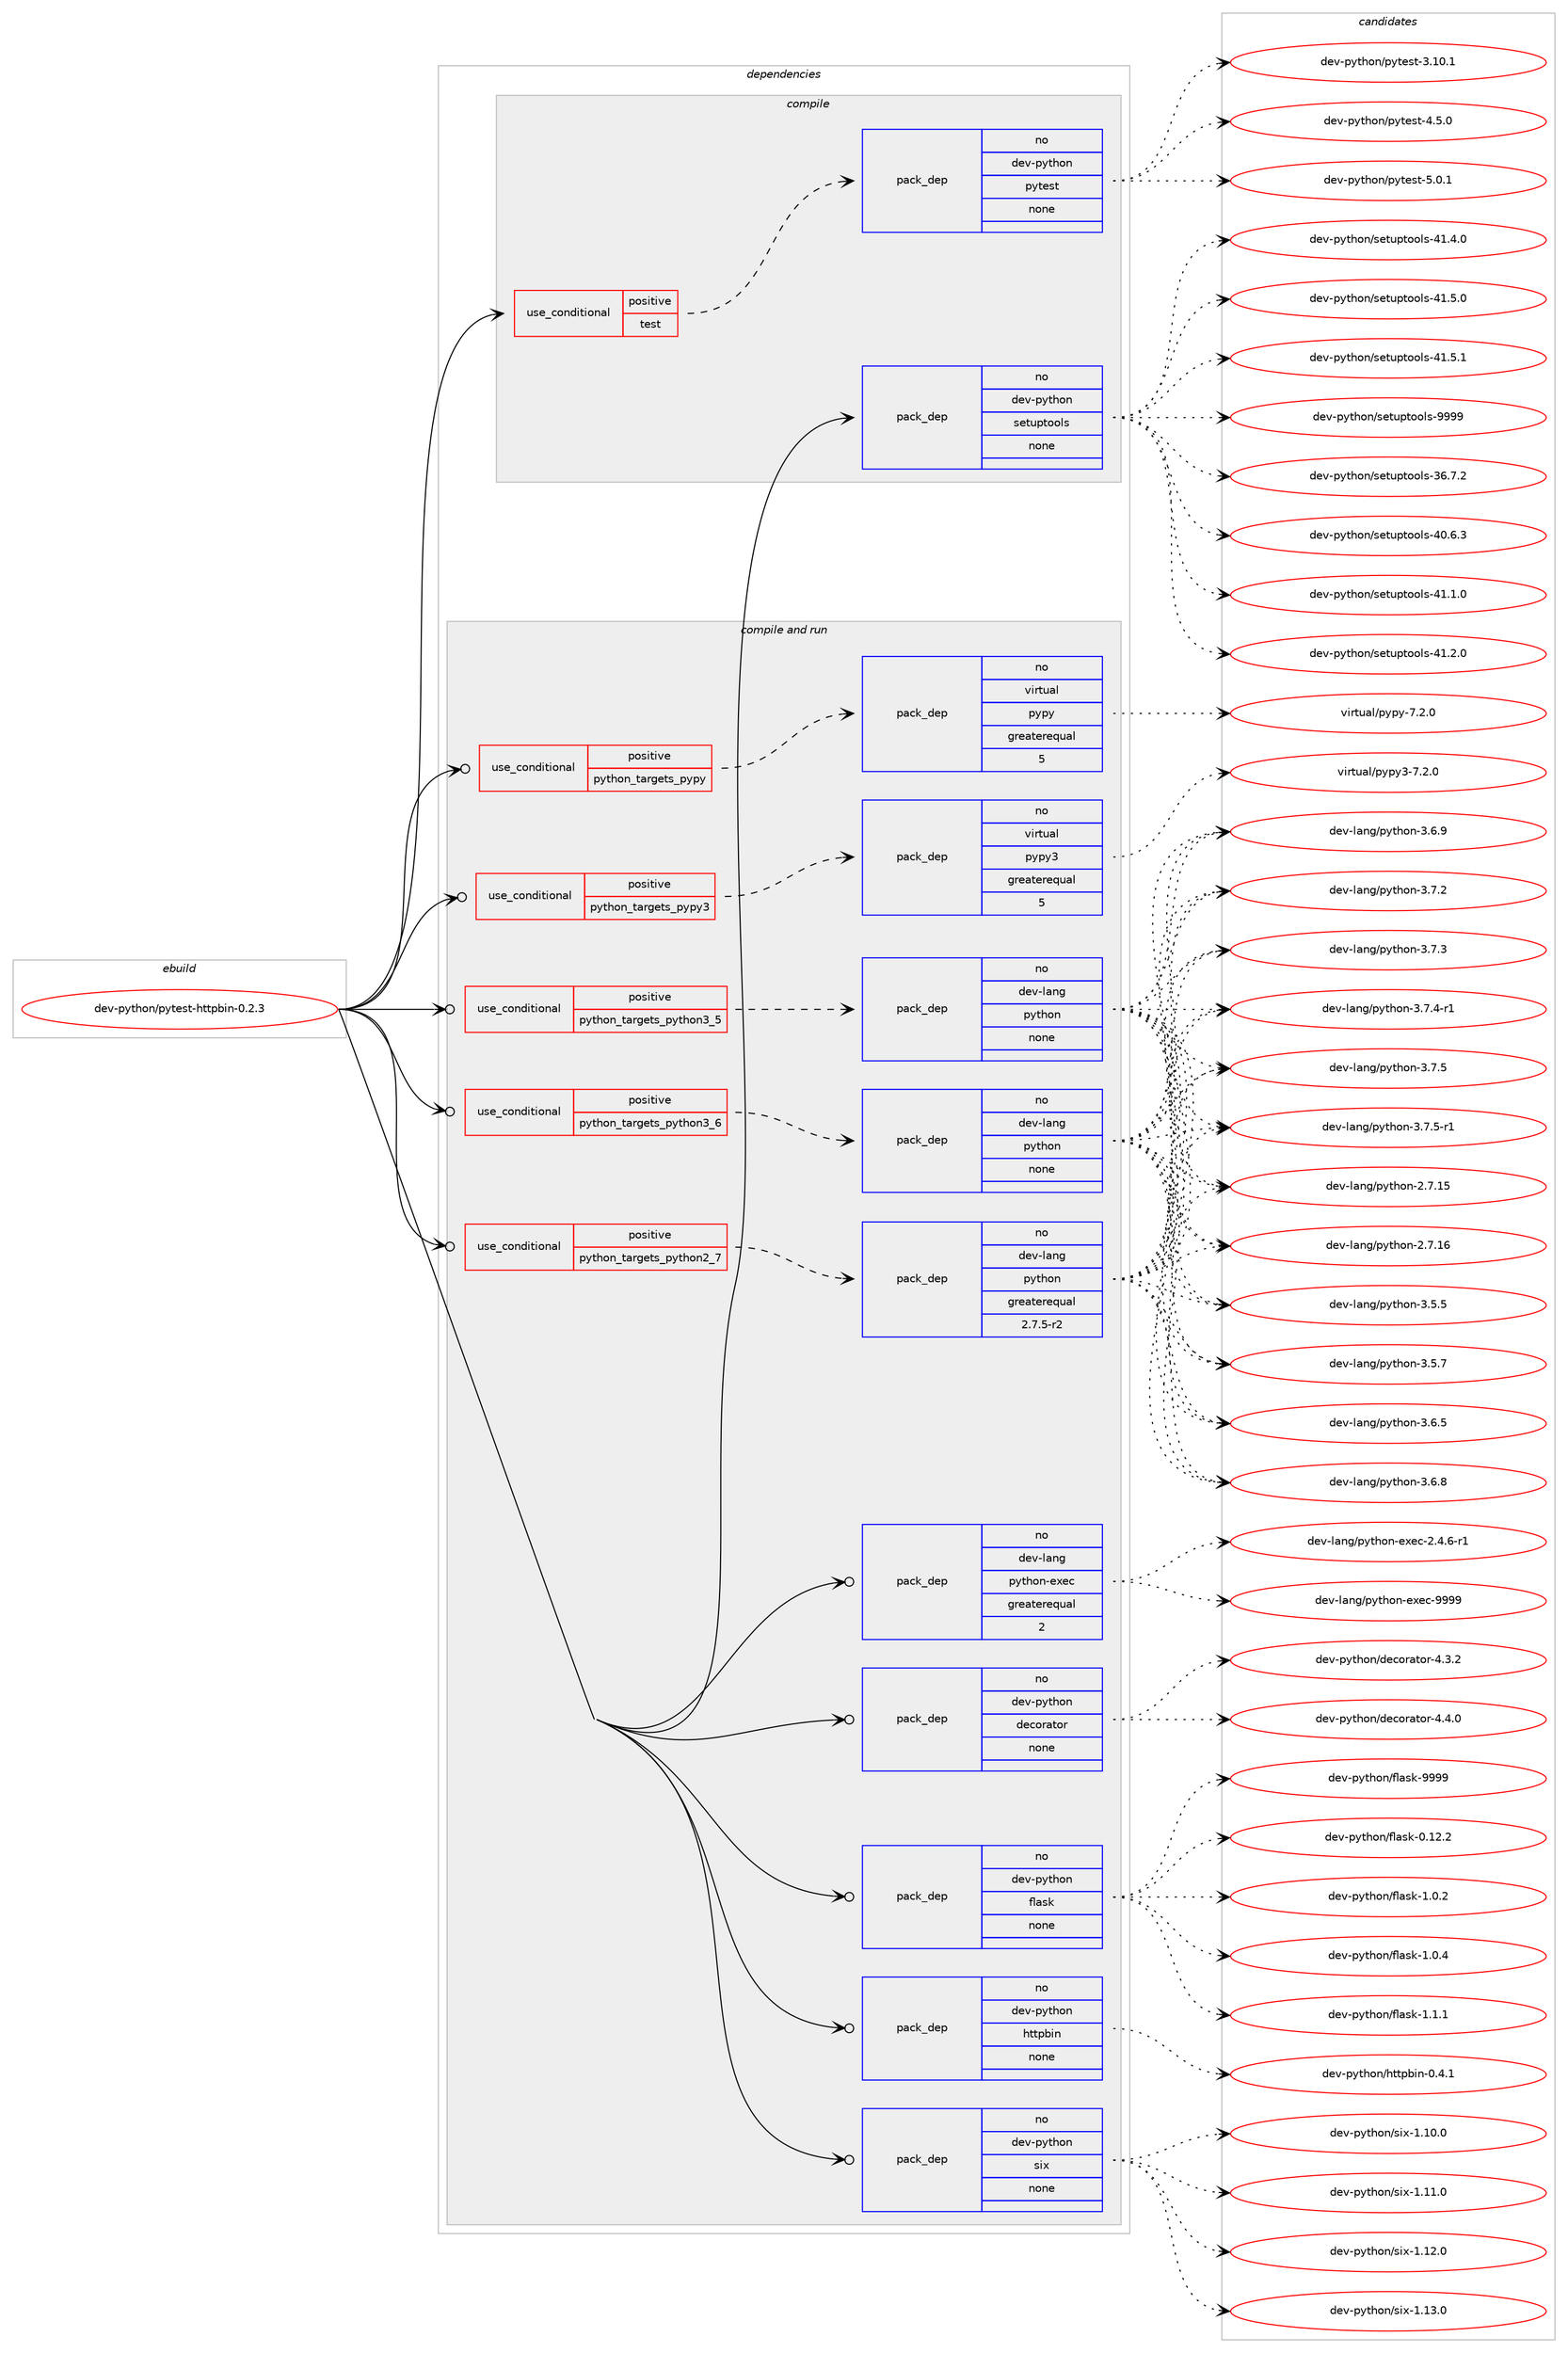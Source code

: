 digraph prolog {

# *************
# Graph options
# *************

newrank=true;
concentrate=true;
compound=true;
graph [rankdir=LR,fontname=Helvetica,fontsize=10,ranksep=1.5];#, ranksep=2.5, nodesep=0.2];
edge  [arrowhead=vee];
node  [fontname=Helvetica,fontsize=10];

# **********
# The ebuild
# **********

subgraph cluster_leftcol {
color=gray;
rank=same;
label=<<i>ebuild</i>>;
id [label="dev-python/pytest-httpbin-0.2.3", color=red, width=4, href="../dev-python/pytest-httpbin-0.2.3.svg"];
}

# ****************
# The dependencies
# ****************

subgraph cluster_midcol {
color=gray;
label=<<i>dependencies</i>>;
subgraph cluster_compile {
fillcolor="#eeeeee";
style=filled;
label=<<i>compile</i>>;
subgraph cond147062 {
dependency629497 [label=<<TABLE BORDER="0" CELLBORDER="1" CELLSPACING="0" CELLPADDING="4"><TR><TD ROWSPAN="3" CELLPADDING="10">use_conditional</TD></TR><TR><TD>positive</TD></TR><TR><TD>test</TD></TR></TABLE>>, shape=none, color=red];
subgraph pack470569 {
dependency629498 [label=<<TABLE BORDER="0" CELLBORDER="1" CELLSPACING="0" CELLPADDING="4" WIDTH="220"><TR><TD ROWSPAN="6" CELLPADDING="30">pack_dep</TD></TR><TR><TD WIDTH="110">no</TD></TR><TR><TD>dev-python</TD></TR><TR><TD>pytest</TD></TR><TR><TD>none</TD></TR><TR><TD></TD></TR></TABLE>>, shape=none, color=blue];
}
dependency629497:e -> dependency629498:w [weight=20,style="dashed",arrowhead="vee"];
}
id:e -> dependency629497:w [weight=20,style="solid",arrowhead="vee"];
subgraph pack470570 {
dependency629499 [label=<<TABLE BORDER="0" CELLBORDER="1" CELLSPACING="0" CELLPADDING="4" WIDTH="220"><TR><TD ROWSPAN="6" CELLPADDING="30">pack_dep</TD></TR><TR><TD WIDTH="110">no</TD></TR><TR><TD>dev-python</TD></TR><TR><TD>setuptools</TD></TR><TR><TD>none</TD></TR><TR><TD></TD></TR></TABLE>>, shape=none, color=blue];
}
id:e -> dependency629499:w [weight=20,style="solid",arrowhead="vee"];
}
subgraph cluster_compileandrun {
fillcolor="#eeeeee";
style=filled;
label=<<i>compile and run</i>>;
subgraph cond147063 {
dependency629500 [label=<<TABLE BORDER="0" CELLBORDER="1" CELLSPACING="0" CELLPADDING="4"><TR><TD ROWSPAN="3" CELLPADDING="10">use_conditional</TD></TR><TR><TD>positive</TD></TR><TR><TD>python_targets_pypy</TD></TR></TABLE>>, shape=none, color=red];
subgraph pack470571 {
dependency629501 [label=<<TABLE BORDER="0" CELLBORDER="1" CELLSPACING="0" CELLPADDING="4" WIDTH="220"><TR><TD ROWSPAN="6" CELLPADDING="30">pack_dep</TD></TR><TR><TD WIDTH="110">no</TD></TR><TR><TD>virtual</TD></TR><TR><TD>pypy</TD></TR><TR><TD>greaterequal</TD></TR><TR><TD>5</TD></TR></TABLE>>, shape=none, color=blue];
}
dependency629500:e -> dependency629501:w [weight=20,style="dashed",arrowhead="vee"];
}
id:e -> dependency629500:w [weight=20,style="solid",arrowhead="odotvee"];
subgraph cond147064 {
dependency629502 [label=<<TABLE BORDER="0" CELLBORDER="1" CELLSPACING="0" CELLPADDING="4"><TR><TD ROWSPAN="3" CELLPADDING="10">use_conditional</TD></TR><TR><TD>positive</TD></TR><TR><TD>python_targets_pypy3</TD></TR></TABLE>>, shape=none, color=red];
subgraph pack470572 {
dependency629503 [label=<<TABLE BORDER="0" CELLBORDER="1" CELLSPACING="0" CELLPADDING="4" WIDTH="220"><TR><TD ROWSPAN="6" CELLPADDING="30">pack_dep</TD></TR><TR><TD WIDTH="110">no</TD></TR><TR><TD>virtual</TD></TR><TR><TD>pypy3</TD></TR><TR><TD>greaterequal</TD></TR><TR><TD>5</TD></TR></TABLE>>, shape=none, color=blue];
}
dependency629502:e -> dependency629503:w [weight=20,style="dashed",arrowhead="vee"];
}
id:e -> dependency629502:w [weight=20,style="solid",arrowhead="odotvee"];
subgraph cond147065 {
dependency629504 [label=<<TABLE BORDER="0" CELLBORDER="1" CELLSPACING="0" CELLPADDING="4"><TR><TD ROWSPAN="3" CELLPADDING="10">use_conditional</TD></TR><TR><TD>positive</TD></TR><TR><TD>python_targets_python2_7</TD></TR></TABLE>>, shape=none, color=red];
subgraph pack470573 {
dependency629505 [label=<<TABLE BORDER="0" CELLBORDER="1" CELLSPACING="0" CELLPADDING="4" WIDTH="220"><TR><TD ROWSPAN="6" CELLPADDING="30">pack_dep</TD></TR><TR><TD WIDTH="110">no</TD></TR><TR><TD>dev-lang</TD></TR><TR><TD>python</TD></TR><TR><TD>greaterequal</TD></TR><TR><TD>2.7.5-r2</TD></TR></TABLE>>, shape=none, color=blue];
}
dependency629504:e -> dependency629505:w [weight=20,style="dashed",arrowhead="vee"];
}
id:e -> dependency629504:w [weight=20,style="solid",arrowhead="odotvee"];
subgraph cond147066 {
dependency629506 [label=<<TABLE BORDER="0" CELLBORDER="1" CELLSPACING="0" CELLPADDING="4"><TR><TD ROWSPAN="3" CELLPADDING="10">use_conditional</TD></TR><TR><TD>positive</TD></TR><TR><TD>python_targets_python3_5</TD></TR></TABLE>>, shape=none, color=red];
subgraph pack470574 {
dependency629507 [label=<<TABLE BORDER="0" CELLBORDER="1" CELLSPACING="0" CELLPADDING="4" WIDTH="220"><TR><TD ROWSPAN="6" CELLPADDING="30">pack_dep</TD></TR><TR><TD WIDTH="110">no</TD></TR><TR><TD>dev-lang</TD></TR><TR><TD>python</TD></TR><TR><TD>none</TD></TR><TR><TD></TD></TR></TABLE>>, shape=none, color=blue];
}
dependency629506:e -> dependency629507:w [weight=20,style="dashed",arrowhead="vee"];
}
id:e -> dependency629506:w [weight=20,style="solid",arrowhead="odotvee"];
subgraph cond147067 {
dependency629508 [label=<<TABLE BORDER="0" CELLBORDER="1" CELLSPACING="0" CELLPADDING="4"><TR><TD ROWSPAN="3" CELLPADDING="10">use_conditional</TD></TR><TR><TD>positive</TD></TR><TR><TD>python_targets_python3_6</TD></TR></TABLE>>, shape=none, color=red];
subgraph pack470575 {
dependency629509 [label=<<TABLE BORDER="0" CELLBORDER="1" CELLSPACING="0" CELLPADDING="4" WIDTH="220"><TR><TD ROWSPAN="6" CELLPADDING="30">pack_dep</TD></TR><TR><TD WIDTH="110">no</TD></TR><TR><TD>dev-lang</TD></TR><TR><TD>python</TD></TR><TR><TD>none</TD></TR><TR><TD></TD></TR></TABLE>>, shape=none, color=blue];
}
dependency629508:e -> dependency629509:w [weight=20,style="dashed",arrowhead="vee"];
}
id:e -> dependency629508:w [weight=20,style="solid",arrowhead="odotvee"];
subgraph pack470576 {
dependency629510 [label=<<TABLE BORDER="0" CELLBORDER="1" CELLSPACING="0" CELLPADDING="4" WIDTH="220"><TR><TD ROWSPAN="6" CELLPADDING="30">pack_dep</TD></TR><TR><TD WIDTH="110">no</TD></TR><TR><TD>dev-lang</TD></TR><TR><TD>python-exec</TD></TR><TR><TD>greaterequal</TD></TR><TR><TD>2</TD></TR></TABLE>>, shape=none, color=blue];
}
id:e -> dependency629510:w [weight=20,style="solid",arrowhead="odotvee"];
subgraph pack470577 {
dependency629511 [label=<<TABLE BORDER="0" CELLBORDER="1" CELLSPACING="0" CELLPADDING="4" WIDTH="220"><TR><TD ROWSPAN="6" CELLPADDING="30">pack_dep</TD></TR><TR><TD WIDTH="110">no</TD></TR><TR><TD>dev-python</TD></TR><TR><TD>decorator</TD></TR><TR><TD>none</TD></TR><TR><TD></TD></TR></TABLE>>, shape=none, color=blue];
}
id:e -> dependency629511:w [weight=20,style="solid",arrowhead="odotvee"];
subgraph pack470578 {
dependency629512 [label=<<TABLE BORDER="0" CELLBORDER="1" CELLSPACING="0" CELLPADDING="4" WIDTH="220"><TR><TD ROWSPAN="6" CELLPADDING="30">pack_dep</TD></TR><TR><TD WIDTH="110">no</TD></TR><TR><TD>dev-python</TD></TR><TR><TD>flask</TD></TR><TR><TD>none</TD></TR><TR><TD></TD></TR></TABLE>>, shape=none, color=blue];
}
id:e -> dependency629512:w [weight=20,style="solid",arrowhead="odotvee"];
subgraph pack470579 {
dependency629513 [label=<<TABLE BORDER="0" CELLBORDER="1" CELLSPACING="0" CELLPADDING="4" WIDTH="220"><TR><TD ROWSPAN="6" CELLPADDING="30">pack_dep</TD></TR><TR><TD WIDTH="110">no</TD></TR><TR><TD>dev-python</TD></TR><TR><TD>httpbin</TD></TR><TR><TD>none</TD></TR><TR><TD></TD></TR></TABLE>>, shape=none, color=blue];
}
id:e -> dependency629513:w [weight=20,style="solid",arrowhead="odotvee"];
subgraph pack470580 {
dependency629514 [label=<<TABLE BORDER="0" CELLBORDER="1" CELLSPACING="0" CELLPADDING="4" WIDTH="220"><TR><TD ROWSPAN="6" CELLPADDING="30">pack_dep</TD></TR><TR><TD WIDTH="110">no</TD></TR><TR><TD>dev-python</TD></TR><TR><TD>six</TD></TR><TR><TD>none</TD></TR><TR><TD></TD></TR></TABLE>>, shape=none, color=blue];
}
id:e -> dependency629514:w [weight=20,style="solid",arrowhead="odotvee"];
}
subgraph cluster_run {
fillcolor="#eeeeee";
style=filled;
label=<<i>run</i>>;
}
}

# **************
# The candidates
# **************

subgraph cluster_choices {
rank=same;
color=gray;
label=<<i>candidates</i>>;

subgraph choice470569 {
color=black;
nodesep=1;
choice100101118451121211161041111104711212111610111511645514649484649 [label="dev-python/pytest-3.10.1", color=red, width=4,href="../dev-python/pytest-3.10.1.svg"];
choice1001011184511212111610411111047112121116101115116455246534648 [label="dev-python/pytest-4.5.0", color=red, width=4,href="../dev-python/pytest-4.5.0.svg"];
choice1001011184511212111610411111047112121116101115116455346484649 [label="dev-python/pytest-5.0.1", color=red, width=4,href="../dev-python/pytest-5.0.1.svg"];
dependency629498:e -> choice100101118451121211161041111104711212111610111511645514649484649:w [style=dotted,weight="100"];
dependency629498:e -> choice1001011184511212111610411111047112121116101115116455246534648:w [style=dotted,weight="100"];
dependency629498:e -> choice1001011184511212111610411111047112121116101115116455346484649:w [style=dotted,weight="100"];
}
subgraph choice470570 {
color=black;
nodesep=1;
choice100101118451121211161041111104711510111611711211611111110811545515446554650 [label="dev-python/setuptools-36.7.2", color=red, width=4,href="../dev-python/setuptools-36.7.2.svg"];
choice100101118451121211161041111104711510111611711211611111110811545524846544651 [label="dev-python/setuptools-40.6.3", color=red, width=4,href="../dev-python/setuptools-40.6.3.svg"];
choice100101118451121211161041111104711510111611711211611111110811545524946494648 [label="dev-python/setuptools-41.1.0", color=red, width=4,href="../dev-python/setuptools-41.1.0.svg"];
choice100101118451121211161041111104711510111611711211611111110811545524946504648 [label="dev-python/setuptools-41.2.0", color=red, width=4,href="../dev-python/setuptools-41.2.0.svg"];
choice100101118451121211161041111104711510111611711211611111110811545524946524648 [label="dev-python/setuptools-41.4.0", color=red, width=4,href="../dev-python/setuptools-41.4.0.svg"];
choice100101118451121211161041111104711510111611711211611111110811545524946534648 [label="dev-python/setuptools-41.5.0", color=red, width=4,href="../dev-python/setuptools-41.5.0.svg"];
choice100101118451121211161041111104711510111611711211611111110811545524946534649 [label="dev-python/setuptools-41.5.1", color=red, width=4,href="../dev-python/setuptools-41.5.1.svg"];
choice10010111845112121116104111110471151011161171121161111111081154557575757 [label="dev-python/setuptools-9999", color=red, width=4,href="../dev-python/setuptools-9999.svg"];
dependency629499:e -> choice100101118451121211161041111104711510111611711211611111110811545515446554650:w [style=dotted,weight="100"];
dependency629499:e -> choice100101118451121211161041111104711510111611711211611111110811545524846544651:w [style=dotted,weight="100"];
dependency629499:e -> choice100101118451121211161041111104711510111611711211611111110811545524946494648:w [style=dotted,weight="100"];
dependency629499:e -> choice100101118451121211161041111104711510111611711211611111110811545524946504648:w [style=dotted,weight="100"];
dependency629499:e -> choice100101118451121211161041111104711510111611711211611111110811545524946524648:w [style=dotted,weight="100"];
dependency629499:e -> choice100101118451121211161041111104711510111611711211611111110811545524946534648:w [style=dotted,weight="100"];
dependency629499:e -> choice100101118451121211161041111104711510111611711211611111110811545524946534649:w [style=dotted,weight="100"];
dependency629499:e -> choice10010111845112121116104111110471151011161171121161111111081154557575757:w [style=dotted,weight="100"];
}
subgraph choice470571 {
color=black;
nodesep=1;
choice1181051141161179710847112121112121455546504648 [label="virtual/pypy-7.2.0", color=red, width=4,href="../virtual/pypy-7.2.0.svg"];
dependency629501:e -> choice1181051141161179710847112121112121455546504648:w [style=dotted,weight="100"];
}
subgraph choice470572 {
color=black;
nodesep=1;
choice118105114116117971084711212111212151455546504648 [label="virtual/pypy3-7.2.0", color=red, width=4,href="../virtual/pypy3-7.2.0.svg"];
dependency629503:e -> choice118105114116117971084711212111212151455546504648:w [style=dotted,weight="100"];
}
subgraph choice470573 {
color=black;
nodesep=1;
choice10010111845108971101034711212111610411111045504655464953 [label="dev-lang/python-2.7.15", color=red, width=4,href="../dev-lang/python-2.7.15.svg"];
choice10010111845108971101034711212111610411111045504655464954 [label="dev-lang/python-2.7.16", color=red, width=4,href="../dev-lang/python-2.7.16.svg"];
choice100101118451089711010347112121116104111110455146534653 [label="dev-lang/python-3.5.5", color=red, width=4,href="../dev-lang/python-3.5.5.svg"];
choice100101118451089711010347112121116104111110455146534655 [label="dev-lang/python-3.5.7", color=red, width=4,href="../dev-lang/python-3.5.7.svg"];
choice100101118451089711010347112121116104111110455146544653 [label="dev-lang/python-3.6.5", color=red, width=4,href="../dev-lang/python-3.6.5.svg"];
choice100101118451089711010347112121116104111110455146544656 [label="dev-lang/python-3.6.8", color=red, width=4,href="../dev-lang/python-3.6.8.svg"];
choice100101118451089711010347112121116104111110455146544657 [label="dev-lang/python-3.6.9", color=red, width=4,href="../dev-lang/python-3.6.9.svg"];
choice100101118451089711010347112121116104111110455146554650 [label="dev-lang/python-3.7.2", color=red, width=4,href="../dev-lang/python-3.7.2.svg"];
choice100101118451089711010347112121116104111110455146554651 [label="dev-lang/python-3.7.3", color=red, width=4,href="../dev-lang/python-3.7.3.svg"];
choice1001011184510897110103471121211161041111104551465546524511449 [label="dev-lang/python-3.7.4-r1", color=red, width=4,href="../dev-lang/python-3.7.4-r1.svg"];
choice100101118451089711010347112121116104111110455146554653 [label="dev-lang/python-3.7.5", color=red, width=4,href="../dev-lang/python-3.7.5.svg"];
choice1001011184510897110103471121211161041111104551465546534511449 [label="dev-lang/python-3.7.5-r1", color=red, width=4,href="../dev-lang/python-3.7.5-r1.svg"];
dependency629505:e -> choice10010111845108971101034711212111610411111045504655464953:w [style=dotted,weight="100"];
dependency629505:e -> choice10010111845108971101034711212111610411111045504655464954:w [style=dotted,weight="100"];
dependency629505:e -> choice100101118451089711010347112121116104111110455146534653:w [style=dotted,weight="100"];
dependency629505:e -> choice100101118451089711010347112121116104111110455146534655:w [style=dotted,weight="100"];
dependency629505:e -> choice100101118451089711010347112121116104111110455146544653:w [style=dotted,weight="100"];
dependency629505:e -> choice100101118451089711010347112121116104111110455146544656:w [style=dotted,weight="100"];
dependency629505:e -> choice100101118451089711010347112121116104111110455146544657:w [style=dotted,weight="100"];
dependency629505:e -> choice100101118451089711010347112121116104111110455146554650:w [style=dotted,weight="100"];
dependency629505:e -> choice100101118451089711010347112121116104111110455146554651:w [style=dotted,weight="100"];
dependency629505:e -> choice1001011184510897110103471121211161041111104551465546524511449:w [style=dotted,weight="100"];
dependency629505:e -> choice100101118451089711010347112121116104111110455146554653:w [style=dotted,weight="100"];
dependency629505:e -> choice1001011184510897110103471121211161041111104551465546534511449:w [style=dotted,weight="100"];
}
subgraph choice470574 {
color=black;
nodesep=1;
choice10010111845108971101034711212111610411111045504655464953 [label="dev-lang/python-2.7.15", color=red, width=4,href="../dev-lang/python-2.7.15.svg"];
choice10010111845108971101034711212111610411111045504655464954 [label="dev-lang/python-2.7.16", color=red, width=4,href="../dev-lang/python-2.7.16.svg"];
choice100101118451089711010347112121116104111110455146534653 [label="dev-lang/python-3.5.5", color=red, width=4,href="../dev-lang/python-3.5.5.svg"];
choice100101118451089711010347112121116104111110455146534655 [label="dev-lang/python-3.5.7", color=red, width=4,href="../dev-lang/python-3.5.7.svg"];
choice100101118451089711010347112121116104111110455146544653 [label="dev-lang/python-3.6.5", color=red, width=4,href="../dev-lang/python-3.6.5.svg"];
choice100101118451089711010347112121116104111110455146544656 [label="dev-lang/python-3.6.8", color=red, width=4,href="../dev-lang/python-3.6.8.svg"];
choice100101118451089711010347112121116104111110455146544657 [label="dev-lang/python-3.6.9", color=red, width=4,href="../dev-lang/python-3.6.9.svg"];
choice100101118451089711010347112121116104111110455146554650 [label="dev-lang/python-3.7.2", color=red, width=4,href="../dev-lang/python-3.7.2.svg"];
choice100101118451089711010347112121116104111110455146554651 [label="dev-lang/python-3.7.3", color=red, width=4,href="../dev-lang/python-3.7.3.svg"];
choice1001011184510897110103471121211161041111104551465546524511449 [label="dev-lang/python-3.7.4-r1", color=red, width=4,href="../dev-lang/python-3.7.4-r1.svg"];
choice100101118451089711010347112121116104111110455146554653 [label="dev-lang/python-3.7.5", color=red, width=4,href="../dev-lang/python-3.7.5.svg"];
choice1001011184510897110103471121211161041111104551465546534511449 [label="dev-lang/python-3.7.5-r1", color=red, width=4,href="../dev-lang/python-3.7.5-r1.svg"];
dependency629507:e -> choice10010111845108971101034711212111610411111045504655464953:w [style=dotted,weight="100"];
dependency629507:e -> choice10010111845108971101034711212111610411111045504655464954:w [style=dotted,weight="100"];
dependency629507:e -> choice100101118451089711010347112121116104111110455146534653:w [style=dotted,weight="100"];
dependency629507:e -> choice100101118451089711010347112121116104111110455146534655:w [style=dotted,weight="100"];
dependency629507:e -> choice100101118451089711010347112121116104111110455146544653:w [style=dotted,weight="100"];
dependency629507:e -> choice100101118451089711010347112121116104111110455146544656:w [style=dotted,weight="100"];
dependency629507:e -> choice100101118451089711010347112121116104111110455146544657:w [style=dotted,weight="100"];
dependency629507:e -> choice100101118451089711010347112121116104111110455146554650:w [style=dotted,weight="100"];
dependency629507:e -> choice100101118451089711010347112121116104111110455146554651:w [style=dotted,weight="100"];
dependency629507:e -> choice1001011184510897110103471121211161041111104551465546524511449:w [style=dotted,weight="100"];
dependency629507:e -> choice100101118451089711010347112121116104111110455146554653:w [style=dotted,weight="100"];
dependency629507:e -> choice1001011184510897110103471121211161041111104551465546534511449:w [style=dotted,weight="100"];
}
subgraph choice470575 {
color=black;
nodesep=1;
choice10010111845108971101034711212111610411111045504655464953 [label="dev-lang/python-2.7.15", color=red, width=4,href="../dev-lang/python-2.7.15.svg"];
choice10010111845108971101034711212111610411111045504655464954 [label="dev-lang/python-2.7.16", color=red, width=4,href="../dev-lang/python-2.7.16.svg"];
choice100101118451089711010347112121116104111110455146534653 [label="dev-lang/python-3.5.5", color=red, width=4,href="../dev-lang/python-3.5.5.svg"];
choice100101118451089711010347112121116104111110455146534655 [label="dev-lang/python-3.5.7", color=red, width=4,href="../dev-lang/python-3.5.7.svg"];
choice100101118451089711010347112121116104111110455146544653 [label="dev-lang/python-3.6.5", color=red, width=4,href="../dev-lang/python-3.6.5.svg"];
choice100101118451089711010347112121116104111110455146544656 [label="dev-lang/python-3.6.8", color=red, width=4,href="../dev-lang/python-3.6.8.svg"];
choice100101118451089711010347112121116104111110455146544657 [label="dev-lang/python-3.6.9", color=red, width=4,href="../dev-lang/python-3.6.9.svg"];
choice100101118451089711010347112121116104111110455146554650 [label="dev-lang/python-3.7.2", color=red, width=4,href="../dev-lang/python-3.7.2.svg"];
choice100101118451089711010347112121116104111110455146554651 [label="dev-lang/python-3.7.3", color=red, width=4,href="../dev-lang/python-3.7.3.svg"];
choice1001011184510897110103471121211161041111104551465546524511449 [label="dev-lang/python-3.7.4-r1", color=red, width=4,href="../dev-lang/python-3.7.4-r1.svg"];
choice100101118451089711010347112121116104111110455146554653 [label="dev-lang/python-3.7.5", color=red, width=4,href="../dev-lang/python-3.7.5.svg"];
choice1001011184510897110103471121211161041111104551465546534511449 [label="dev-lang/python-3.7.5-r1", color=red, width=4,href="../dev-lang/python-3.7.5-r1.svg"];
dependency629509:e -> choice10010111845108971101034711212111610411111045504655464953:w [style=dotted,weight="100"];
dependency629509:e -> choice10010111845108971101034711212111610411111045504655464954:w [style=dotted,weight="100"];
dependency629509:e -> choice100101118451089711010347112121116104111110455146534653:w [style=dotted,weight="100"];
dependency629509:e -> choice100101118451089711010347112121116104111110455146534655:w [style=dotted,weight="100"];
dependency629509:e -> choice100101118451089711010347112121116104111110455146544653:w [style=dotted,weight="100"];
dependency629509:e -> choice100101118451089711010347112121116104111110455146544656:w [style=dotted,weight="100"];
dependency629509:e -> choice100101118451089711010347112121116104111110455146544657:w [style=dotted,weight="100"];
dependency629509:e -> choice100101118451089711010347112121116104111110455146554650:w [style=dotted,weight="100"];
dependency629509:e -> choice100101118451089711010347112121116104111110455146554651:w [style=dotted,weight="100"];
dependency629509:e -> choice1001011184510897110103471121211161041111104551465546524511449:w [style=dotted,weight="100"];
dependency629509:e -> choice100101118451089711010347112121116104111110455146554653:w [style=dotted,weight="100"];
dependency629509:e -> choice1001011184510897110103471121211161041111104551465546534511449:w [style=dotted,weight="100"];
}
subgraph choice470576 {
color=black;
nodesep=1;
choice10010111845108971101034711212111610411111045101120101994550465246544511449 [label="dev-lang/python-exec-2.4.6-r1", color=red, width=4,href="../dev-lang/python-exec-2.4.6-r1.svg"];
choice10010111845108971101034711212111610411111045101120101994557575757 [label="dev-lang/python-exec-9999", color=red, width=4,href="../dev-lang/python-exec-9999.svg"];
dependency629510:e -> choice10010111845108971101034711212111610411111045101120101994550465246544511449:w [style=dotted,weight="100"];
dependency629510:e -> choice10010111845108971101034711212111610411111045101120101994557575757:w [style=dotted,weight="100"];
}
subgraph choice470577 {
color=black;
nodesep=1;
choice10010111845112121116104111110471001019911111497116111114455246514650 [label="dev-python/decorator-4.3.2", color=red, width=4,href="../dev-python/decorator-4.3.2.svg"];
choice10010111845112121116104111110471001019911111497116111114455246524648 [label="dev-python/decorator-4.4.0", color=red, width=4,href="../dev-python/decorator-4.4.0.svg"];
dependency629511:e -> choice10010111845112121116104111110471001019911111497116111114455246514650:w [style=dotted,weight="100"];
dependency629511:e -> choice10010111845112121116104111110471001019911111497116111114455246524648:w [style=dotted,weight="100"];
}
subgraph choice470578 {
color=black;
nodesep=1;
choice10010111845112121116104111110471021089711510745484649504650 [label="dev-python/flask-0.12.2", color=red, width=4,href="../dev-python/flask-0.12.2.svg"];
choice100101118451121211161041111104710210897115107454946484650 [label="dev-python/flask-1.0.2", color=red, width=4,href="../dev-python/flask-1.0.2.svg"];
choice100101118451121211161041111104710210897115107454946484652 [label="dev-python/flask-1.0.4", color=red, width=4,href="../dev-python/flask-1.0.4.svg"];
choice100101118451121211161041111104710210897115107454946494649 [label="dev-python/flask-1.1.1", color=red, width=4,href="../dev-python/flask-1.1.1.svg"];
choice1001011184511212111610411111047102108971151074557575757 [label="dev-python/flask-9999", color=red, width=4,href="../dev-python/flask-9999.svg"];
dependency629512:e -> choice10010111845112121116104111110471021089711510745484649504650:w [style=dotted,weight="100"];
dependency629512:e -> choice100101118451121211161041111104710210897115107454946484650:w [style=dotted,weight="100"];
dependency629512:e -> choice100101118451121211161041111104710210897115107454946484652:w [style=dotted,weight="100"];
dependency629512:e -> choice100101118451121211161041111104710210897115107454946494649:w [style=dotted,weight="100"];
dependency629512:e -> choice1001011184511212111610411111047102108971151074557575757:w [style=dotted,weight="100"];
}
subgraph choice470579 {
color=black;
nodesep=1;
choice100101118451121211161041111104710411611611298105110454846524649 [label="dev-python/httpbin-0.4.1", color=red, width=4,href="../dev-python/httpbin-0.4.1.svg"];
dependency629513:e -> choice100101118451121211161041111104710411611611298105110454846524649:w [style=dotted,weight="100"];
}
subgraph choice470580 {
color=black;
nodesep=1;
choice100101118451121211161041111104711510512045494649484648 [label="dev-python/six-1.10.0", color=red, width=4,href="../dev-python/six-1.10.0.svg"];
choice100101118451121211161041111104711510512045494649494648 [label="dev-python/six-1.11.0", color=red, width=4,href="../dev-python/six-1.11.0.svg"];
choice100101118451121211161041111104711510512045494649504648 [label="dev-python/six-1.12.0", color=red, width=4,href="../dev-python/six-1.12.0.svg"];
choice100101118451121211161041111104711510512045494649514648 [label="dev-python/six-1.13.0", color=red, width=4,href="../dev-python/six-1.13.0.svg"];
dependency629514:e -> choice100101118451121211161041111104711510512045494649484648:w [style=dotted,weight="100"];
dependency629514:e -> choice100101118451121211161041111104711510512045494649494648:w [style=dotted,weight="100"];
dependency629514:e -> choice100101118451121211161041111104711510512045494649504648:w [style=dotted,weight="100"];
dependency629514:e -> choice100101118451121211161041111104711510512045494649514648:w [style=dotted,weight="100"];
}
}

}
